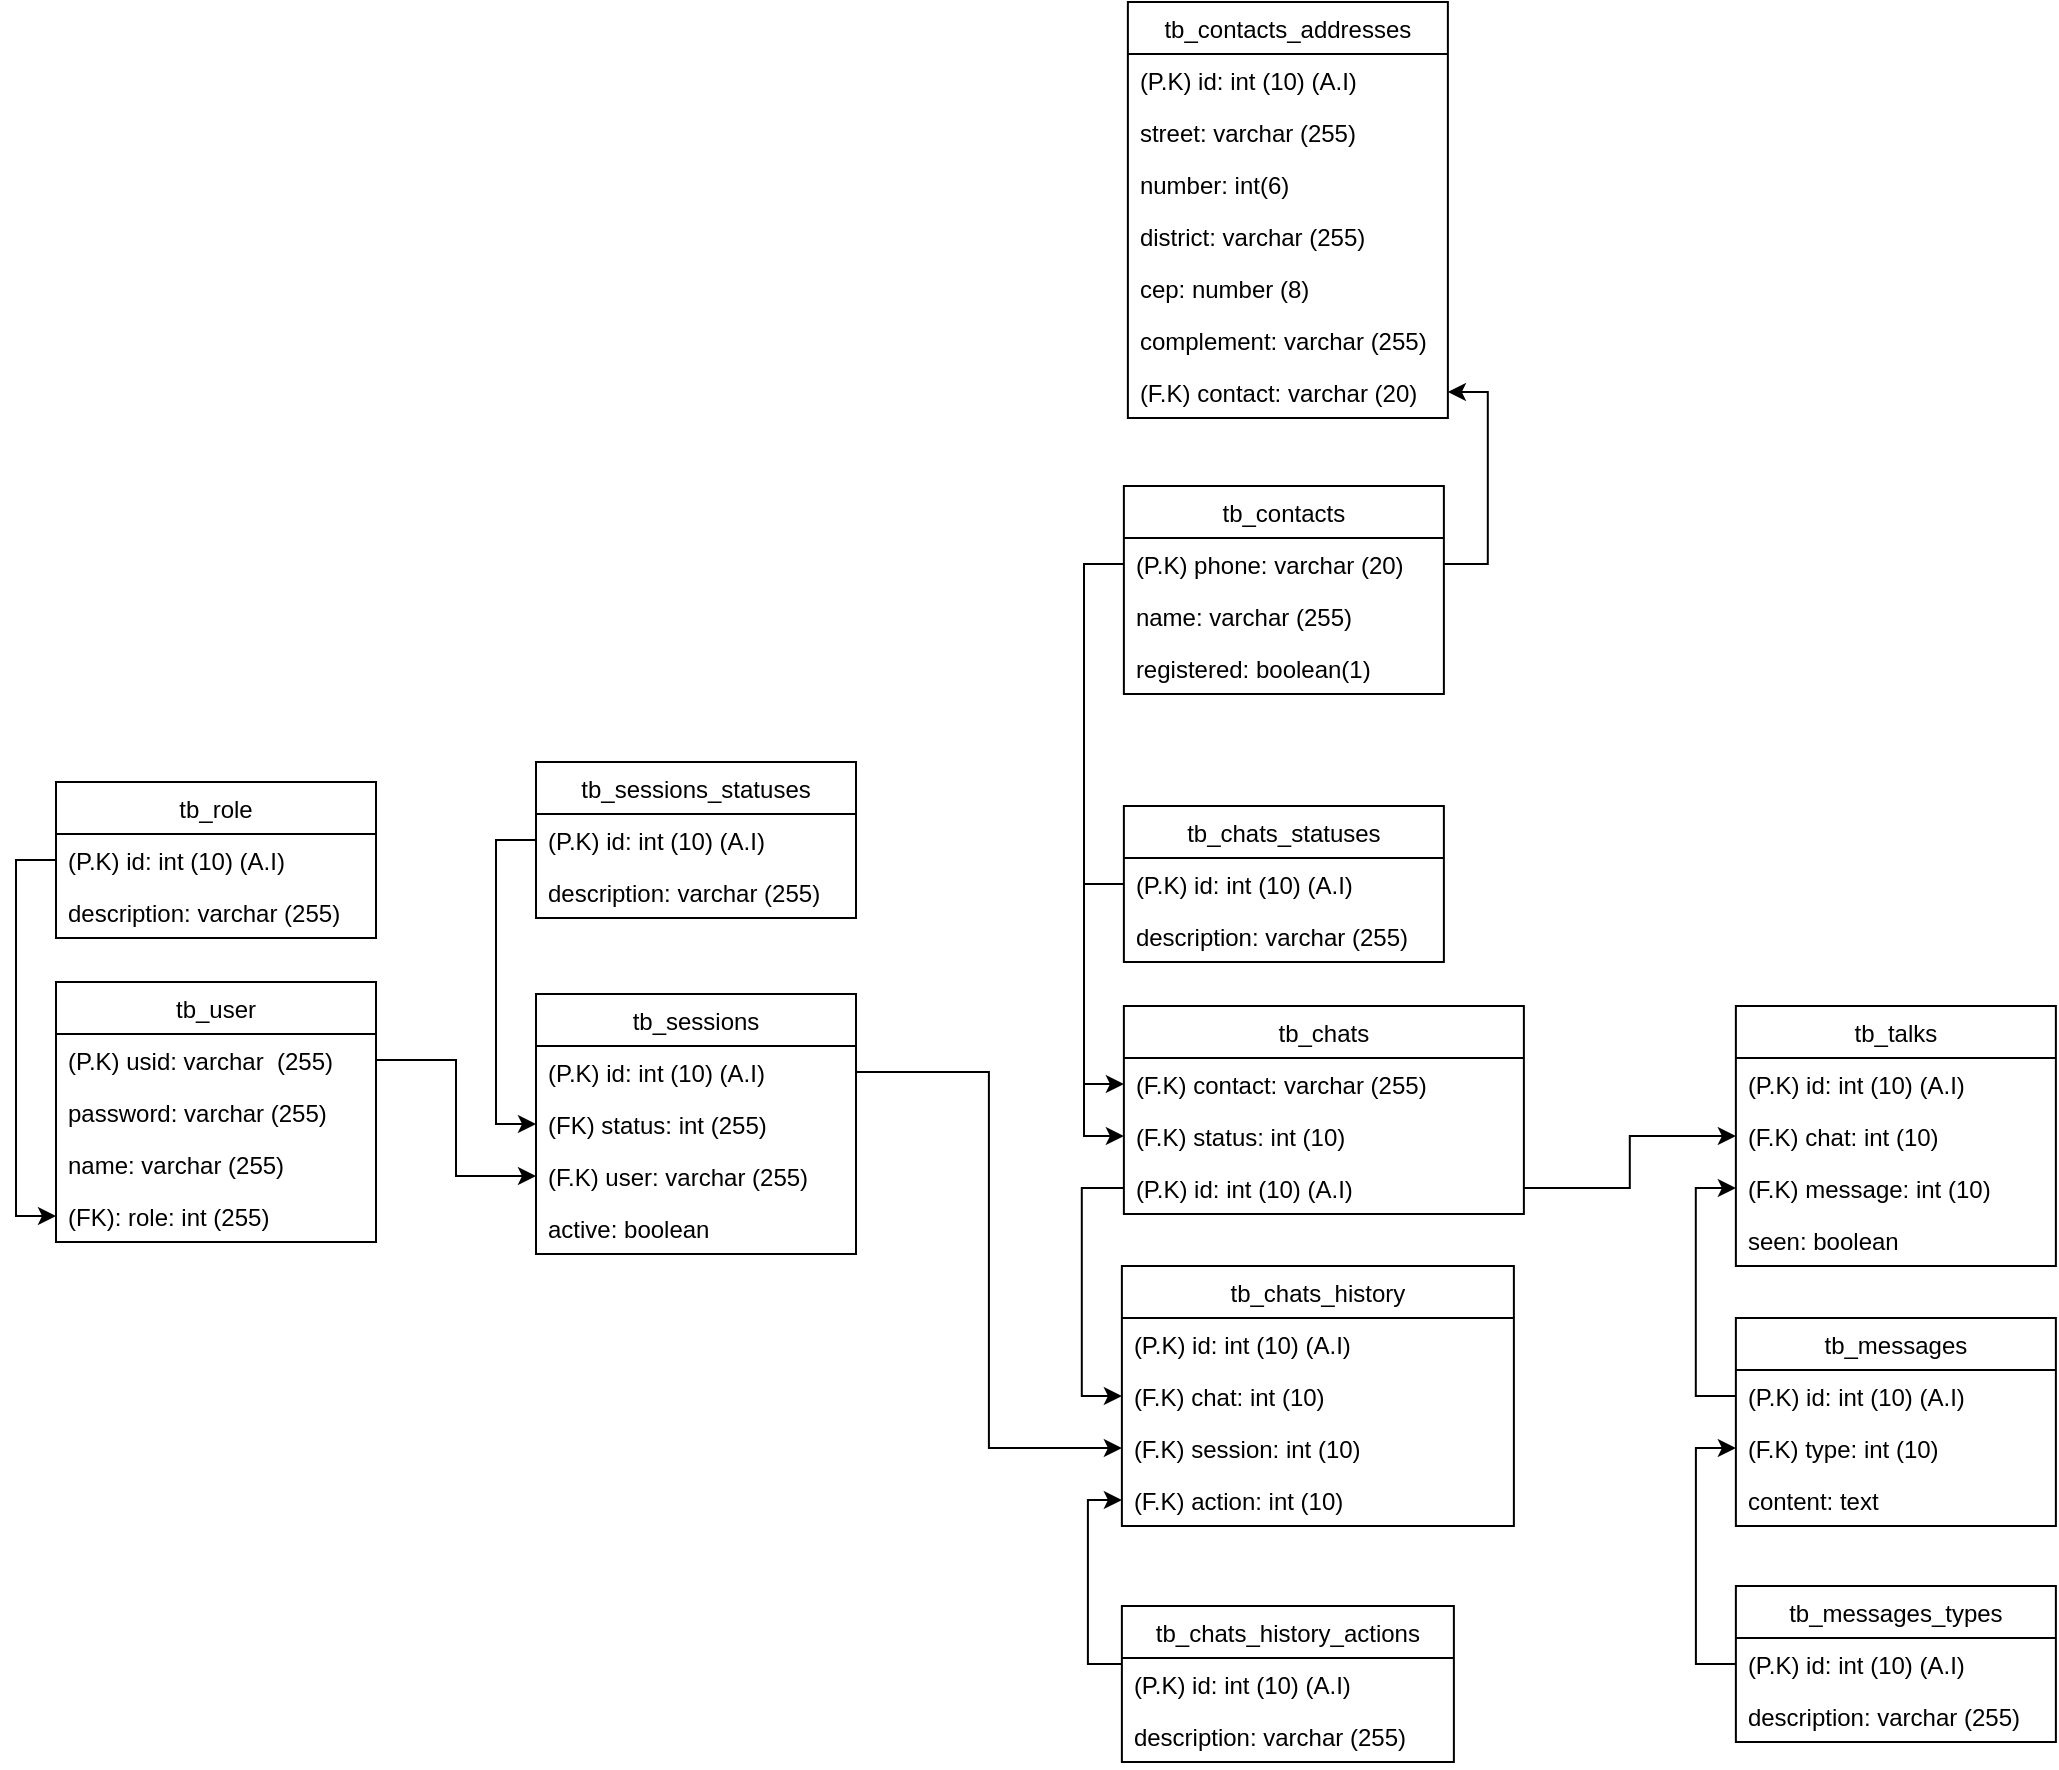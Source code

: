 <mxfile version="20.8.16" type="device"><diagram id="2EcTxf1iNhqxiwhbjNXl" name="Página-1"><mxGraphModel dx="1098" dy="1827" grid="1" gridSize="10" guides="1" tooltips="1" connect="1" arrows="1" fold="1" page="1" pageScale="1" pageWidth="827" pageHeight="1169" math="0" shadow="0"><root><mxCell id="0"/><mxCell id="1" parent="0"/><mxCell id="K1PLy7R-5NIHzpUvjpQg-1" value="tb_user" style="swimlane;fontStyle=0;childLayout=stackLayout;horizontal=1;startSize=26;fillColor=none;horizontalStack=0;resizeParent=1;resizeParentMax=0;resizeLast=0;collapsible=1;marginBottom=0;" parent="1" vertex="1"><mxGeometry x="160" y="230" width="160" height="130" as="geometry"/></mxCell><mxCell id="K1PLy7R-5NIHzpUvjpQg-2" value="(P.K) usid: varchar  (255)" style="text;strokeColor=none;fillColor=none;align=left;verticalAlign=top;spacingLeft=4;spacingRight=4;overflow=hidden;rotatable=0;points=[[0,0.5],[1,0.5]];portConstraint=eastwest;" parent="K1PLy7R-5NIHzpUvjpQg-1" vertex="1"><mxGeometry y="26" width="160" height="26" as="geometry"/></mxCell><mxCell id="K1PLy7R-5NIHzpUvjpQg-3" value="password: varchar (255)" style="text;strokeColor=none;fillColor=none;align=left;verticalAlign=top;spacingLeft=4;spacingRight=4;overflow=hidden;rotatable=0;points=[[0,0.5],[1,0.5]];portConstraint=eastwest;" parent="K1PLy7R-5NIHzpUvjpQg-1" vertex="1"><mxGeometry y="52" width="160" height="26" as="geometry"/></mxCell><mxCell id="K1PLy7R-5NIHzpUvjpQg-4" value="name: varchar (255)" style="text;strokeColor=none;fillColor=none;align=left;verticalAlign=top;spacingLeft=4;spacingRight=4;overflow=hidden;rotatable=0;points=[[0,0.5],[1,0.5]];portConstraint=eastwest;" parent="K1PLy7R-5NIHzpUvjpQg-1" vertex="1"><mxGeometry y="78" width="160" height="26" as="geometry"/></mxCell><mxCell id="K1PLy7R-5NIHzpUvjpQg-5" value="(FK): role: int (255)" style="text;strokeColor=none;fillColor=none;align=left;verticalAlign=top;spacingLeft=4;spacingRight=4;overflow=hidden;rotatable=0;points=[[0,0.5],[1,0.5]];portConstraint=eastwest;" parent="K1PLy7R-5NIHzpUvjpQg-1" vertex="1"><mxGeometry y="104" width="160" height="26" as="geometry"/></mxCell><mxCell id="K1PLy7R-5NIHzpUvjpQg-6" value="tb_role" style="swimlane;fontStyle=0;childLayout=stackLayout;horizontal=1;startSize=26;fillColor=none;horizontalStack=0;resizeParent=1;resizeParentMax=0;resizeLast=0;collapsible=1;marginBottom=0;" parent="1" vertex="1"><mxGeometry x="160" y="130" width="160" height="78" as="geometry"/></mxCell><mxCell id="K1PLy7R-5NIHzpUvjpQg-7" value="(P.K) id: int (10) (A.I)" style="text;strokeColor=none;fillColor=none;align=left;verticalAlign=top;spacingLeft=4;spacingRight=4;overflow=hidden;rotatable=0;points=[[0,0.5],[1,0.5]];portConstraint=eastwest;" parent="K1PLy7R-5NIHzpUvjpQg-6" vertex="1"><mxGeometry y="26" width="160" height="26" as="geometry"/></mxCell><mxCell id="K1PLy7R-5NIHzpUvjpQg-8" value="description: varchar (255)" style="text;strokeColor=none;fillColor=none;align=left;verticalAlign=top;spacingLeft=4;spacingRight=4;overflow=hidden;rotatable=0;points=[[0,0.5],[1,0.5]];portConstraint=eastwest;" parent="K1PLy7R-5NIHzpUvjpQg-6" vertex="1"><mxGeometry y="52" width="160" height="26" as="geometry"/></mxCell><mxCell id="K1PLy7R-5NIHzpUvjpQg-10" style="edgeStyle=orthogonalEdgeStyle;rounded=0;orthogonalLoop=1;jettySize=auto;html=1;entryX=0;entryY=0.5;entryDx=0;entryDy=0;" parent="1" source="K1PLy7R-5NIHzpUvjpQg-7" target="K1PLy7R-5NIHzpUvjpQg-5" edge="1"><mxGeometry relative="1" as="geometry"/></mxCell><mxCell id="K1PLy7R-5NIHzpUvjpQg-11" value="tb_chats" style="swimlane;fontStyle=0;childLayout=stackLayout;horizontal=1;startSize=26;fillColor=none;horizontalStack=0;resizeParent=1;resizeParentMax=0;resizeLast=0;collapsible=1;marginBottom=0;" parent="1" vertex="1"><mxGeometry x="693.94" y="242" width="200" height="104" as="geometry"/></mxCell><mxCell id="K1PLy7R-5NIHzpUvjpQg-14" value="(F.K) contact: varchar (255)" style="text;strokeColor=none;fillColor=none;align=left;verticalAlign=top;spacingLeft=4;spacingRight=4;overflow=hidden;rotatable=0;points=[[0,0.5],[1,0.5]];portConstraint=eastwest;" parent="K1PLy7R-5NIHzpUvjpQg-11" vertex="1"><mxGeometry y="26" width="200" height="26" as="geometry"/></mxCell><mxCell id="K1PLy7R-5NIHzpUvjpQg-13" value="(F.K) status: int (10)" style="text;strokeColor=none;fillColor=none;align=left;verticalAlign=top;spacingLeft=4;spacingRight=4;overflow=hidden;rotatable=0;points=[[0,0.5],[1,0.5]];portConstraint=eastwest;" parent="K1PLy7R-5NIHzpUvjpQg-11" vertex="1"><mxGeometry y="52" width="200" height="26" as="geometry"/></mxCell><mxCell id="K1PLy7R-5NIHzpUvjpQg-12" value="(P.K) id: int (10) (A.I)" style="text;strokeColor=none;fillColor=none;align=left;verticalAlign=top;spacingLeft=4;spacingRight=4;overflow=hidden;rotatable=0;points=[[0,0.5],[1,0.5]];portConstraint=eastwest;" parent="K1PLy7R-5NIHzpUvjpQg-11" vertex="1"><mxGeometry y="78" width="200" height="26" as="geometry"/></mxCell><mxCell id="K1PLy7R-5NIHzpUvjpQg-19" value="tb_chats_statuses" style="swimlane;fontStyle=0;childLayout=stackLayout;horizontal=1;startSize=26;fillColor=none;horizontalStack=0;resizeParent=1;resizeParentMax=0;resizeLast=0;collapsible=1;marginBottom=0;" parent="1" vertex="1"><mxGeometry x="693.94" y="142" width="160" height="78" as="geometry"/></mxCell><mxCell id="K1PLy7R-5NIHzpUvjpQg-20" value="(P.K) id: int (10) (A.I)" style="text;strokeColor=none;fillColor=none;align=left;verticalAlign=top;spacingLeft=4;spacingRight=4;overflow=hidden;rotatable=0;points=[[0,0.5],[1,0.5]];portConstraint=eastwest;" parent="K1PLy7R-5NIHzpUvjpQg-19" vertex="1"><mxGeometry y="26" width="160" height="26" as="geometry"/></mxCell><mxCell id="K1PLy7R-5NIHzpUvjpQg-21" value="description: varchar (255)" style="text;strokeColor=none;fillColor=none;align=left;verticalAlign=top;spacingLeft=4;spacingRight=4;overflow=hidden;rotatable=0;points=[[0,0.5],[1,0.5]];portConstraint=eastwest;" parent="K1PLy7R-5NIHzpUvjpQg-19" vertex="1"><mxGeometry y="52" width="160" height="26" as="geometry"/></mxCell><mxCell id="K1PLy7R-5NIHzpUvjpQg-30" value="tb_contacts" style="swimlane;fontStyle=0;childLayout=stackLayout;horizontal=1;startSize=26;fillColor=none;horizontalStack=0;resizeParent=1;resizeParentMax=0;resizeLast=0;collapsible=1;marginBottom=0;" parent="1" vertex="1"><mxGeometry x="693.94" y="-18" width="160" height="104" as="geometry"/></mxCell><mxCell id="K1PLy7R-5NIHzpUvjpQg-31" value="(P.K) phone: varchar (20)" style="text;strokeColor=none;fillColor=none;align=left;verticalAlign=top;spacingLeft=4;spacingRight=4;overflow=hidden;rotatable=0;points=[[0,0.5],[1,0.5]];portConstraint=eastwest;" parent="K1PLy7R-5NIHzpUvjpQg-30" vertex="1"><mxGeometry y="26" width="160" height="26" as="geometry"/></mxCell><mxCell id="K1PLy7R-5NIHzpUvjpQg-32" value="name: varchar (255)" style="text;strokeColor=none;fillColor=none;align=left;verticalAlign=top;spacingLeft=4;spacingRight=4;overflow=hidden;rotatable=0;points=[[0,0.5],[1,0.5]];portConstraint=eastwest;" parent="K1PLy7R-5NIHzpUvjpQg-30" vertex="1"><mxGeometry y="52" width="160" height="26" as="geometry"/></mxCell><mxCell id="K1PLy7R-5NIHzpUvjpQg-34" value="registered: boolean(1)" style="text;strokeColor=none;fillColor=none;align=left;verticalAlign=top;spacingLeft=4;spacingRight=4;overflow=hidden;rotatable=0;points=[[0,0.5],[1,0.5]];portConstraint=eastwest;" parent="K1PLy7R-5NIHzpUvjpQg-30" vertex="1"><mxGeometry y="78" width="160" height="26" as="geometry"/></mxCell><mxCell id="K1PLy7R-5NIHzpUvjpQg-39" value="tb_chats_history" style="swimlane;fontStyle=0;childLayout=stackLayout;horizontal=1;startSize=26;fillColor=none;horizontalStack=0;resizeParent=1;resizeParentMax=0;resizeLast=0;collapsible=1;marginBottom=0;" parent="1" vertex="1"><mxGeometry x="692.94" y="372" width="196" height="130" as="geometry"/></mxCell><mxCell id="K1PLy7R-5NIHzpUvjpQg-40" value="(P.K) id: int (10) (A.I)" style="text;strokeColor=none;fillColor=none;align=left;verticalAlign=top;spacingLeft=4;spacingRight=4;overflow=hidden;rotatable=0;points=[[0,0.5],[1,0.5]];portConstraint=eastwest;" parent="K1PLy7R-5NIHzpUvjpQg-39" vertex="1"><mxGeometry y="26" width="196" height="26" as="geometry"/></mxCell><mxCell id="K1PLy7R-5NIHzpUvjpQg-41" value="(F.K) chat: int (10)" style="text;strokeColor=none;fillColor=none;align=left;verticalAlign=top;spacingLeft=4;spacingRight=4;overflow=hidden;rotatable=0;points=[[0,0.5],[1,0.5]];portConstraint=eastwest;" parent="K1PLy7R-5NIHzpUvjpQg-39" vertex="1"><mxGeometry y="52" width="196" height="26" as="geometry"/></mxCell><mxCell id="K1PLy7R-5NIHzpUvjpQg-43" value="(F.K) session: int (10)" style="text;strokeColor=none;fillColor=none;align=left;verticalAlign=top;spacingLeft=4;spacingRight=4;overflow=hidden;rotatable=0;points=[[0,0.5],[1,0.5]];portConstraint=eastwest;" parent="K1PLy7R-5NIHzpUvjpQg-39" vertex="1"><mxGeometry y="78" width="196" height="26" as="geometry"/></mxCell><mxCell id="K1PLy7R-5NIHzpUvjpQg-42" value="(F.K) action: int (10)" style="text;strokeColor=none;fillColor=none;align=left;verticalAlign=top;spacingLeft=4;spacingRight=4;overflow=hidden;rotatable=0;points=[[0,0.5],[1,0.5]];portConstraint=eastwest;" parent="K1PLy7R-5NIHzpUvjpQg-39" vertex="1"><mxGeometry y="104" width="196" height="26" as="geometry"/></mxCell><mxCell id="K1PLy7R-5NIHzpUvjpQg-48" value="tb_chats_history_actions" style="swimlane;fontStyle=0;childLayout=stackLayout;horizontal=1;startSize=26;fillColor=none;horizontalStack=0;resizeParent=1;resizeParentMax=0;resizeLast=0;collapsible=1;marginBottom=0;" parent="1" vertex="1"><mxGeometry x="692.94" y="542" width="166" height="78" as="geometry"/></mxCell><mxCell id="K1PLy7R-5NIHzpUvjpQg-49" value="(P.K) id: int (10) (A.I)" style="text;strokeColor=none;fillColor=none;align=left;verticalAlign=top;spacingLeft=4;spacingRight=4;overflow=hidden;rotatable=0;points=[[0,0.5],[1,0.5]];portConstraint=eastwest;" parent="K1PLy7R-5NIHzpUvjpQg-48" vertex="1"><mxGeometry y="26" width="166" height="26" as="geometry"/></mxCell><mxCell id="K1PLy7R-5NIHzpUvjpQg-50" value="description: varchar (255)" style="text;strokeColor=none;fillColor=none;align=left;verticalAlign=top;spacingLeft=4;spacingRight=4;overflow=hidden;rotatable=0;points=[[0,0.5],[1,0.5]];portConstraint=eastwest;" parent="K1PLy7R-5NIHzpUvjpQg-48" vertex="1"><mxGeometry y="52" width="166" height="26" as="geometry"/></mxCell><mxCell id="K1PLy7R-5NIHzpUvjpQg-58" style="edgeStyle=orthogonalEdgeStyle;rounded=0;orthogonalLoop=1;jettySize=auto;html=1;entryX=0;entryY=0.5;entryDx=0;entryDy=0;" parent="1" source="K1PLy7R-5NIHzpUvjpQg-49" target="K1PLy7R-5NIHzpUvjpQg-42" edge="1"><mxGeometry relative="1" as="geometry"><Array as="points"><mxPoint x="675.94" y="571"/><mxPoint x="675.94" y="489"/></Array></mxGeometry></mxCell><mxCell id="K1PLy7R-5NIHzpUvjpQg-61" value="tb_talks" style="swimlane;fontStyle=0;childLayout=stackLayout;horizontal=1;startSize=26;fillColor=none;horizontalStack=0;resizeParent=1;resizeParentMax=0;resizeLast=0;collapsible=1;marginBottom=0;" parent="1" vertex="1"><mxGeometry x="999.94" y="242" width="160" height="130" as="geometry"/></mxCell><mxCell id="K1PLy7R-5NIHzpUvjpQg-62" value="(P.K) id: int (10) (A.I)" style="text;strokeColor=none;fillColor=none;align=left;verticalAlign=top;spacingLeft=4;spacingRight=4;overflow=hidden;rotatable=0;points=[[0,0.5],[1,0.5]];portConstraint=eastwest;" parent="K1PLy7R-5NIHzpUvjpQg-61" vertex="1"><mxGeometry y="26" width="160" height="26" as="geometry"/></mxCell><mxCell id="K1PLy7R-5NIHzpUvjpQg-63" value="(F.K) chat: int (10)" style="text;strokeColor=none;fillColor=none;align=left;verticalAlign=top;spacingLeft=4;spacingRight=4;overflow=hidden;rotatable=0;points=[[0,0.5],[1,0.5]];portConstraint=eastwest;" parent="K1PLy7R-5NIHzpUvjpQg-61" vertex="1"><mxGeometry y="52" width="160" height="26" as="geometry"/></mxCell><mxCell id="K1PLy7R-5NIHzpUvjpQg-66" value="(F.K) message: int (10)" style="text;strokeColor=none;fillColor=none;align=left;verticalAlign=top;spacingLeft=4;spacingRight=4;overflow=hidden;rotatable=0;points=[[0,0.5],[1,0.5]];portConstraint=eastwest;" parent="K1PLy7R-5NIHzpUvjpQg-61" vertex="1"><mxGeometry y="78" width="160" height="26" as="geometry"/></mxCell><mxCell id="K1PLy7R-5NIHzpUvjpQg-64" value="seen: boolean" style="text;strokeColor=none;fillColor=none;align=left;verticalAlign=top;spacingLeft=4;spacingRight=4;overflow=hidden;rotatable=0;points=[[0,0.5],[1,0.5]];portConstraint=eastwest;" parent="K1PLy7R-5NIHzpUvjpQg-61" vertex="1"><mxGeometry y="104" width="160" height="26" as="geometry"/></mxCell><mxCell id="K1PLy7R-5NIHzpUvjpQg-67" style="edgeStyle=orthogonalEdgeStyle;rounded=0;orthogonalLoop=1;jettySize=auto;html=1;entryX=0;entryY=0.5;entryDx=0;entryDy=0;" parent="1" source="K1PLy7R-5NIHzpUvjpQg-12" target="K1PLy7R-5NIHzpUvjpQg-63" edge="1"><mxGeometry relative="1" as="geometry"/></mxCell><mxCell id="K1PLy7R-5NIHzpUvjpQg-76" style="edgeStyle=orthogonalEdgeStyle;rounded=0;orthogonalLoop=1;jettySize=auto;html=1;entryX=0;entryY=0.5;entryDx=0;entryDy=0;" parent="1" source="K1PLy7R-5NIHzpUvjpQg-68" target="K1PLy7R-5NIHzpUvjpQg-73" edge="1"><mxGeometry relative="1" as="geometry"><Array as="points"><mxPoint x="979.94" y="571"/><mxPoint x="979.94" y="463"/></Array></mxGeometry></mxCell><mxCell id="K1PLy7R-5NIHzpUvjpQg-68" value="tb_messages_types" style="swimlane;fontStyle=0;childLayout=stackLayout;horizontal=1;startSize=26;fillColor=none;horizontalStack=0;resizeParent=1;resizeParentMax=0;resizeLast=0;collapsible=1;marginBottom=0;" parent="1" vertex="1"><mxGeometry x="999.94" y="532" width="160" height="78" as="geometry"/></mxCell><mxCell id="K1PLy7R-5NIHzpUvjpQg-69" value="(P.K) id: int (10) (A.I)" style="text;strokeColor=none;fillColor=none;align=left;verticalAlign=top;spacingLeft=4;spacingRight=4;overflow=hidden;rotatable=0;points=[[0,0.5],[1,0.5]];portConstraint=eastwest;" parent="K1PLy7R-5NIHzpUvjpQg-68" vertex="1"><mxGeometry y="26" width="160" height="26" as="geometry"/></mxCell><mxCell id="K1PLy7R-5NIHzpUvjpQg-70" value="description: varchar (255)" style="text;strokeColor=none;fillColor=none;align=left;verticalAlign=top;spacingLeft=4;spacingRight=4;overflow=hidden;rotatable=0;points=[[0,0.5],[1,0.5]];portConstraint=eastwest;" parent="K1PLy7R-5NIHzpUvjpQg-68" vertex="1"><mxGeometry y="52" width="160" height="26" as="geometry"/></mxCell><mxCell id="K1PLy7R-5NIHzpUvjpQg-71" value="tb_messages" style="swimlane;fontStyle=0;childLayout=stackLayout;horizontal=1;startSize=26;fillColor=none;horizontalStack=0;resizeParent=1;resizeParentMax=0;resizeLast=0;collapsible=1;marginBottom=0;" parent="1" vertex="1"><mxGeometry x="999.94" y="398" width="160" height="104" as="geometry"/></mxCell><mxCell id="K1PLy7R-5NIHzpUvjpQg-72" value="(P.K) id: int (10) (A.I)" style="text;strokeColor=none;fillColor=none;align=left;verticalAlign=top;spacingLeft=4;spacingRight=4;overflow=hidden;rotatable=0;points=[[0,0.5],[1,0.5]];portConstraint=eastwest;" parent="K1PLy7R-5NIHzpUvjpQg-71" vertex="1"><mxGeometry y="26" width="160" height="26" as="geometry"/></mxCell><mxCell id="K1PLy7R-5NIHzpUvjpQg-73" value="(F.K) type: int (10)" style="text;strokeColor=none;fillColor=none;align=left;verticalAlign=top;spacingLeft=4;spacingRight=4;overflow=hidden;rotatable=0;points=[[0,0.5],[1,0.5]];portConstraint=eastwest;" parent="K1PLy7R-5NIHzpUvjpQg-71" vertex="1"><mxGeometry y="52" width="160" height="26" as="geometry"/></mxCell><mxCell id="K1PLy7R-5NIHzpUvjpQg-74" value="content: text" style="text;strokeColor=none;fillColor=none;align=left;verticalAlign=top;spacingLeft=4;spacingRight=4;overflow=hidden;rotatable=0;points=[[0,0.5],[1,0.5]];portConstraint=eastwest;" parent="K1PLy7R-5NIHzpUvjpQg-71" vertex="1"><mxGeometry y="78" width="160" height="26" as="geometry"/></mxCell><mxCell id="K1PLy7R-5NIHzpUvjpQg-77" style="edgeStyle=orthogonalEdgeStyle;rounded=0;orthogonalLoop=1;jettySize=auto;html=1;entryX=0;entryY=0.5;entryDx=0;entryDy=0;" parent="1" source="K1PLy7R-5NIHzpUvjpQg-72" target="K1PLy7R-5NIHzpUvjpQg-66" edge="1"><mxGeometry relative="1" as="geometry"/></mxCell><mxCell id="3fokAXjPb4UnyvC5-uQR-1" value="tb_sessions" style="swimlane;fontStyle=0;childLayout=stackLayout;horizontal=1;startSize=26;fillColor=none;horizontalStack=0;resizeParent=1;resizeParentMax=0;resizeLast=0;collapsible=1;marginBottom=0;" parent="1" vertex="1"><mxGeometry x="400" y="236" width="160" height="130" as="geometry"/></mxCell><mxCell id="3fokAXjPb4UnyvC5-uQR-2" value="(P.K) id: int (10) (A.I)" style="text;strokeColor=none;fillColor=none;align=left;verticalAlign=top;spacingLeft=4;spacingRight=4;overflow=hidden;rotatable=0;points=[[0,0.5],[1,0.5]];portConstraint=eastwest;" parent="3fokAXjPb4UnyvC5-uQR-1" vertex="1"><mxGeometry y="26" width="160" height="26" as="geometry"/></mxCell><mxCell id="3fokAXjPb4UnyvC5-uQR-5" value="(FK) status: int (255)" style="text;strokeColor=none;fillColor=none;align=left;verticalAlign=top;spacingLeft=4;spacingRight=4;overflow=hidden;rotatable=0;points=[[0,0.5],[1,0.5]];portConstraint=eastwest;" parent="3fokAXjPb4UnyvC5-uQR-1" vertex="1"><mxGeometry y="52" width="160" height="26" as="geometry"/></mxCell><mxCell id="3fokAXjPb4UnyvC5-uQR-4" value="(F.K) user: varchar (255)" style="text;strokeColor=none;fillColor=none;align=left;verticalAlign=top;spacingLeft=4;spacingRight=4;overflow=hidden;rotatable=0;points=[[0,0.5],[1,0.5]];portConstraint=eastwest;" parent="3fokAXjPb4UnyvC5-uQR-1" vertex="1"><mxGeometry y="78" width="160" height="26" as="geometry"/></mxCell><mxCell id="3fokAXjPb4UnyvC5-uQR-6" value="active: boolean" style="text;strokeColor=none;fillColor=none;align=left;verticalAlign=top;spacingLeft=4;spacingRight=4;overflow=hidden;rotatable=0;points=[[0,0.5],[1,0.5]];portConstraint=eastwest;" parent="3fokAXjPb4UnyvC5-uQR-1" vertex="1"><mxGeometry y="104" width="160" height="26" as="geometry"/></mxCell><mxCell id="3fokAXjPb4UnyvC5-uQR-7" value="tb_sessions_statuses" style="swimlane;fontStyle=0;childLayout=stackLayout;horizontal=1;startSize=26;fillColor=none;horizontalStack=0;resizeParent=1;resizeParentMax=0;resizeLast=0;collapsible=1;marginBottom=0;" parent="1" vertex="1"><mxGeometry x="400" y="120" width="160" height="78" as="geometry"/></mxCell><mxCell id="3fokAXjPb4UnyvC5-uQR-8" value="(P.K) id: int (10) (A.I)" style="text;strokeColor=none;fillColor=none;align=left;verticalAlign=top;spacingLeft=4;spacingRight=4;overflow=hidden;rotatable=0;points=[[0,0.5],[1,0.5]];portConstraint=eastwest;" parent="3fokAXjPb4UnyvC5-uQR-7" vertex="1"><mxGeometry y="26" width="160" height="26" as="geometry"/></mxCell><mxCell id="3fokAXjPb4UnyvC5-uQR-9" value="description: varchar (255)" style="text;strokeColor=none;fillColor=none;align=left;verticalAlign=top;spacingLeft=4;spacingRight=4;overflow=hidden;rotatable=0;points=[[0,0.5],[1,0.5]];portConstraint=eastwest;" parent="3fokAXjPb4UnyvC5-uQR-7" vertex="1"><mxGeometry y="52" width="160" height="26" as="geometry"/></mxCell><mxCell id="3fokAXjPb4UnyvC5-uQR-11" style="edgeStyle=orthogonalEdgeStyle;rounded=0;orthogonalLoop=1;jettySize=auto;html=1;entryX=0;entryY=0.5;entryDx=0;entryDy=0;" parent="1" source="3fokAXjPb4UnyvC5-uQR-8" target="3fokAXjPb4UnyvC5-uQR-5" edge="1"><mxGeometry relative="1" as="geometry"/></mxCell><mxCell id="3fokAXjPb4UnyvC5-uQR-12" style="edgeStyle=orthogonalEdgeStyle;rounded=0;orthogonalLoop=1;jettySize=auto;html=1;entryX=0;entryY=0.5;entryDx=0;entryDy=0;" parent="1" source="K1PLy7R-5NIHzpUvjpQg-2" target="3fokAXjPb4UnyvC5-uQR-4" edge="1"><mxGeometry relative="1" as="geometry"/></mxCell><mxCell id="3fokAXjPb4UnyvC5-uQR-13" style="edgeStyle=orthogonalEdgeStyle;rounded=0;orthogonalLoop=1;jettySize=auto;html=1;entryX=0;entryY=0.5;entryDx=0;entryDy=0;" parent="1" source="K1PLy7R-5NIHzpUvjpQg-12" target="K1PLy7R-5NIHzpUvjpQg-41" edge="1"><mxGeometry relative="1" as="geometry"/></mxCell><mxCell id="3fokAXjPb4UnyvC5-uQR-14" style="edgeStyle=orthogonalEdgeStyle;rounded=0;orthogonalLoop=1;jettySize=auto;html=1;entryX=0;entryY=0.5;entryDx=0;entryDy=0;" parent="1" source="K1PLy7R-5NIHzpUvjpQg-20" target="K1PLy7R-5NIHzpUvjpQg-13" edge="1"><mxGeometry relative="1" as="geometry"><Array as="points"><mxPoint x="674" y="181"/><mxPoint x="674" y="307"/></Array></mxGeometry></mxCell><mxCell id="3fokAXjPb4UnyvC5-uQR-15" style="edgeStyle=orthogonalEdgeStyle;rounded=0;orthogonalLoop=1;jettySize=auto;html=1;entryX=0;entryY=0.5;entryDx=0;entryDy=0;" parent="1" source="K1PLy7R-5NIHzpUvjpQg-31" target="K1PLy7R-5NIHzpUvjpQg-14" edge="1"><mxGeometry relative="1" as="geometry"><Array as="points"><mxPoint x="674" y="21"/><mxPoint x="674" y="281"/></Array></mxGeometry></mxCell><mxCell id="3fokAXjPb4UnyvC5-uQR-16" style="edgeStyle=orthogonalEdgeStyle;rounded=0;orthogonalLoop=1;jettySize=auto;html=1;entryX=0;entryY=0.5;entryDx=0;entryDy=0;" parent="1" source="3fokAXjPb4UnyvC5-uQR-2" target="K1PLy7R-5NIHzpUvjpQg-43" edge="1"><mxGeometry relative="1" as="geometry"/></mxCell><mxCell id="3fokAXjPb4UnyvC5-uQR-17" value="tb_contacts_addresses" style="swimlane;fontStyle=0;childLayout=stackLayout;horizontal=1;startSize=26;fillColor=none;horizontalStack=0;resizeParent=1;resizeParentMax=0;resizeLast=0;collapsible=1;marginBottom=0;" parent="1" vertex="1"><mxGeometry x="695.94" y="-260" width="160" height="208" as="geometry"/></mxCell><mxCell id="3fokAXjPb4UnyvC5-uQR-18" value="(P.K) id: int (10) (A.I)" style="text;strokeColor=none;fillColor=none;align=left;verticalAlign=top;spacingLeft=4;spacingRight=4;overflow=hidden;rotatable=0;points=[[0,0.5],[1,0.5]];portConstraint=eastwest;" parent="3fokAXjPb4UnyvC5-uQR-17" vertex="1"><mxGeometry y="26" width="160" height="26" as="geometry"/></mxCell><mxCell id="3fokAXjPb4UnyvC5-uQR-19" value="street: varchar (255)" style="text;strokeColor=none;fillColor=none;align=left;verticalAlign=top;spacingLeft=4;spacingRight=4;overflow=hidden;rotatable=0;points=[[0,0.5],[1,0.5]];portConstraint=eastwest;" parent="3fokAXjPb4UnyvC5-uQR-17" vertex="1"><mxGeometry y="52" width="160" height="26" as="geometry"/></mxCell><mxCell id="3fokAXjPb4UnyvC5-uQR-20" value="number: int(6)" style="text;strokeColor=none;fillColor=none;align=left;verticalAlign=top;spacingLeft=4;spacingRight=4;overflow=hidden;rotatable=0;points=[[0,0.5],[1,0.5]];portConstraint=eastwest;" parent="3fokAXjPb4UnyvC5-uQR-17" vertex="1"><mxGeometry y="78" width="160" height="26" as="geometry"/></mxCell><mxCell id="3fokAXjPb4UnyvC5-uQR-21" value="district: varchar (255)" style="text;strokeColor=none;fillColor=none;align=left;verticalAlign=top;spacingLeft=4;spacingRight=4;overflow=hidden;rotatable=0;points=[[0,0.5],[1,0.5]];portConstraint=eastwest;" parent="3fokAXjPb4UnyvC5-uQR-17" vertex="1"><mxGeometry y="104" width="160" height="26" as="geometry"/></mxCell><mxCell id="3fokAXjPb4UnyvC5-uQR-22" value="cep: number (8)" style="text;strokeColor=none;fillColor=none;align=left;verticalAlign=top;spacingLeft=4;spacingRight=4;overflow=hidden;rotatable=0;points=[[0,0.5],[1,0.5]];portConstraint=eastwest;" parent="3fokAXjPb4UnyvC5-uQR-17" vertex="1"><mxGeometry y="130" width="160" height="26" as="geometry"/></mxCell><mxCell id="3fokAXjPb4UnyvC5-uQR-23" value="complement: varchar (255)" style="text;strokeColor=none;fillColor=none;align=left;verticalAlign=top;spacingLeft=4;spacingRight=4;overflow=hidden;rotatable=0;points=[[0,0.5],[1,0.5]];portConstraint=eastwest;" parent="3fokAXjPb4UnyvC5-uQR-17" vertex="1"><mxGeometry y="156" width="160" height="26" as="geometry"/></mxCell><mxCell id="3fokAXjPb4UnyvC5-uQR-24" value="(F.K) contact: varchar (20)" style="text;strokeColor=none;fillColor=none;align=left;verticalAlign=top;spacingLeft=4;spacingRight=4;overflow=hidden;rotatable=0;points=[[0,0.5],[1,0.5]];portConstraint=eastwest;" parent="3fokAXjPb4UnyvC5-uQR-17" vertex="1"><mxGeometry y="182" width="160" height="26" as="geometry"/></mxCell><mxCell id="3fokAXjPb4UnyvC5-uQR-25" style="edgeStyle=orthogonalEdgeStyle;rounded=0;orthogonalLoop=1;jettySize=auto;html=1;entryX=1;entryY=0.5;entryDx=0;entryDy=0;" parent="1" source="K1PLy7R-5NIHzpUvjpQg-31" target="3fokAXjPb4UnyvC5-uQR-24" edge="1"><mxGeometry relative="1" as="geometry"/></mxCell></root></mxGraphModel></diagram></mxfile>